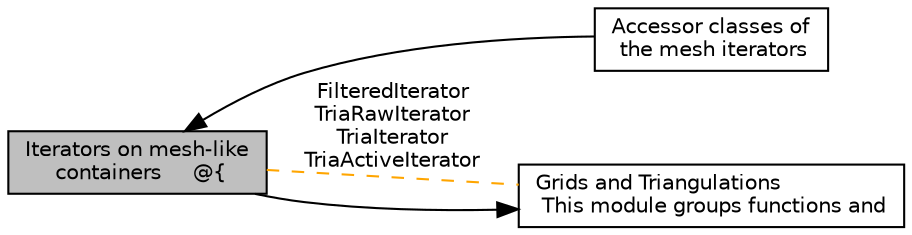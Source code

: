 digraph "Iterators on mesh-like containers     @{"
{
  edge [fontname="Helvetica",fontsize="10",labelfontname="Helvetica",labelfontsize="10"];
  node [fontname="Helvetica",fontsize="10",shape=box];
  rankdir=LR;
  Node3 [label="Accessor classes of\l the mesh iterators",height=0.2,width=0.4,color="black", fillcolor="white", style="filled",URL="$group__Accessors.html",tooltip=" "];
  Node1 [label="Iterators on mesh-like\l containers     @\{",height=0.2,width=0.4,color="black", fillcolor="grey75", style="filled", fontcolor="black",tooltip="deal.II has several classes which are understood conceptually asmeshes. Apart from the obvious Triang..."];
  Node2 [label="Grids and Triangulations\l This module groups functions and",height=0.2,width=0.4,color="black", fillcolor="white", style="filled",URL="$group__grid.html",tooltip="classes that have to do with the topology and geometry of meshes. A mesh can be thought of as a colle..."];
  Node2->Node1 [shape=plaintext, dir="back", style="solid"];
  Node1->Node3 [shape=plaintext, dir="back", style="solid"];
  Node1->Node2 [shape=plaintext, label="FilteredIterator\nTriaRawIterator\nTriaIterator\nTriaActiveIterator", color="orange", dir="none", style="dashed"];
}

